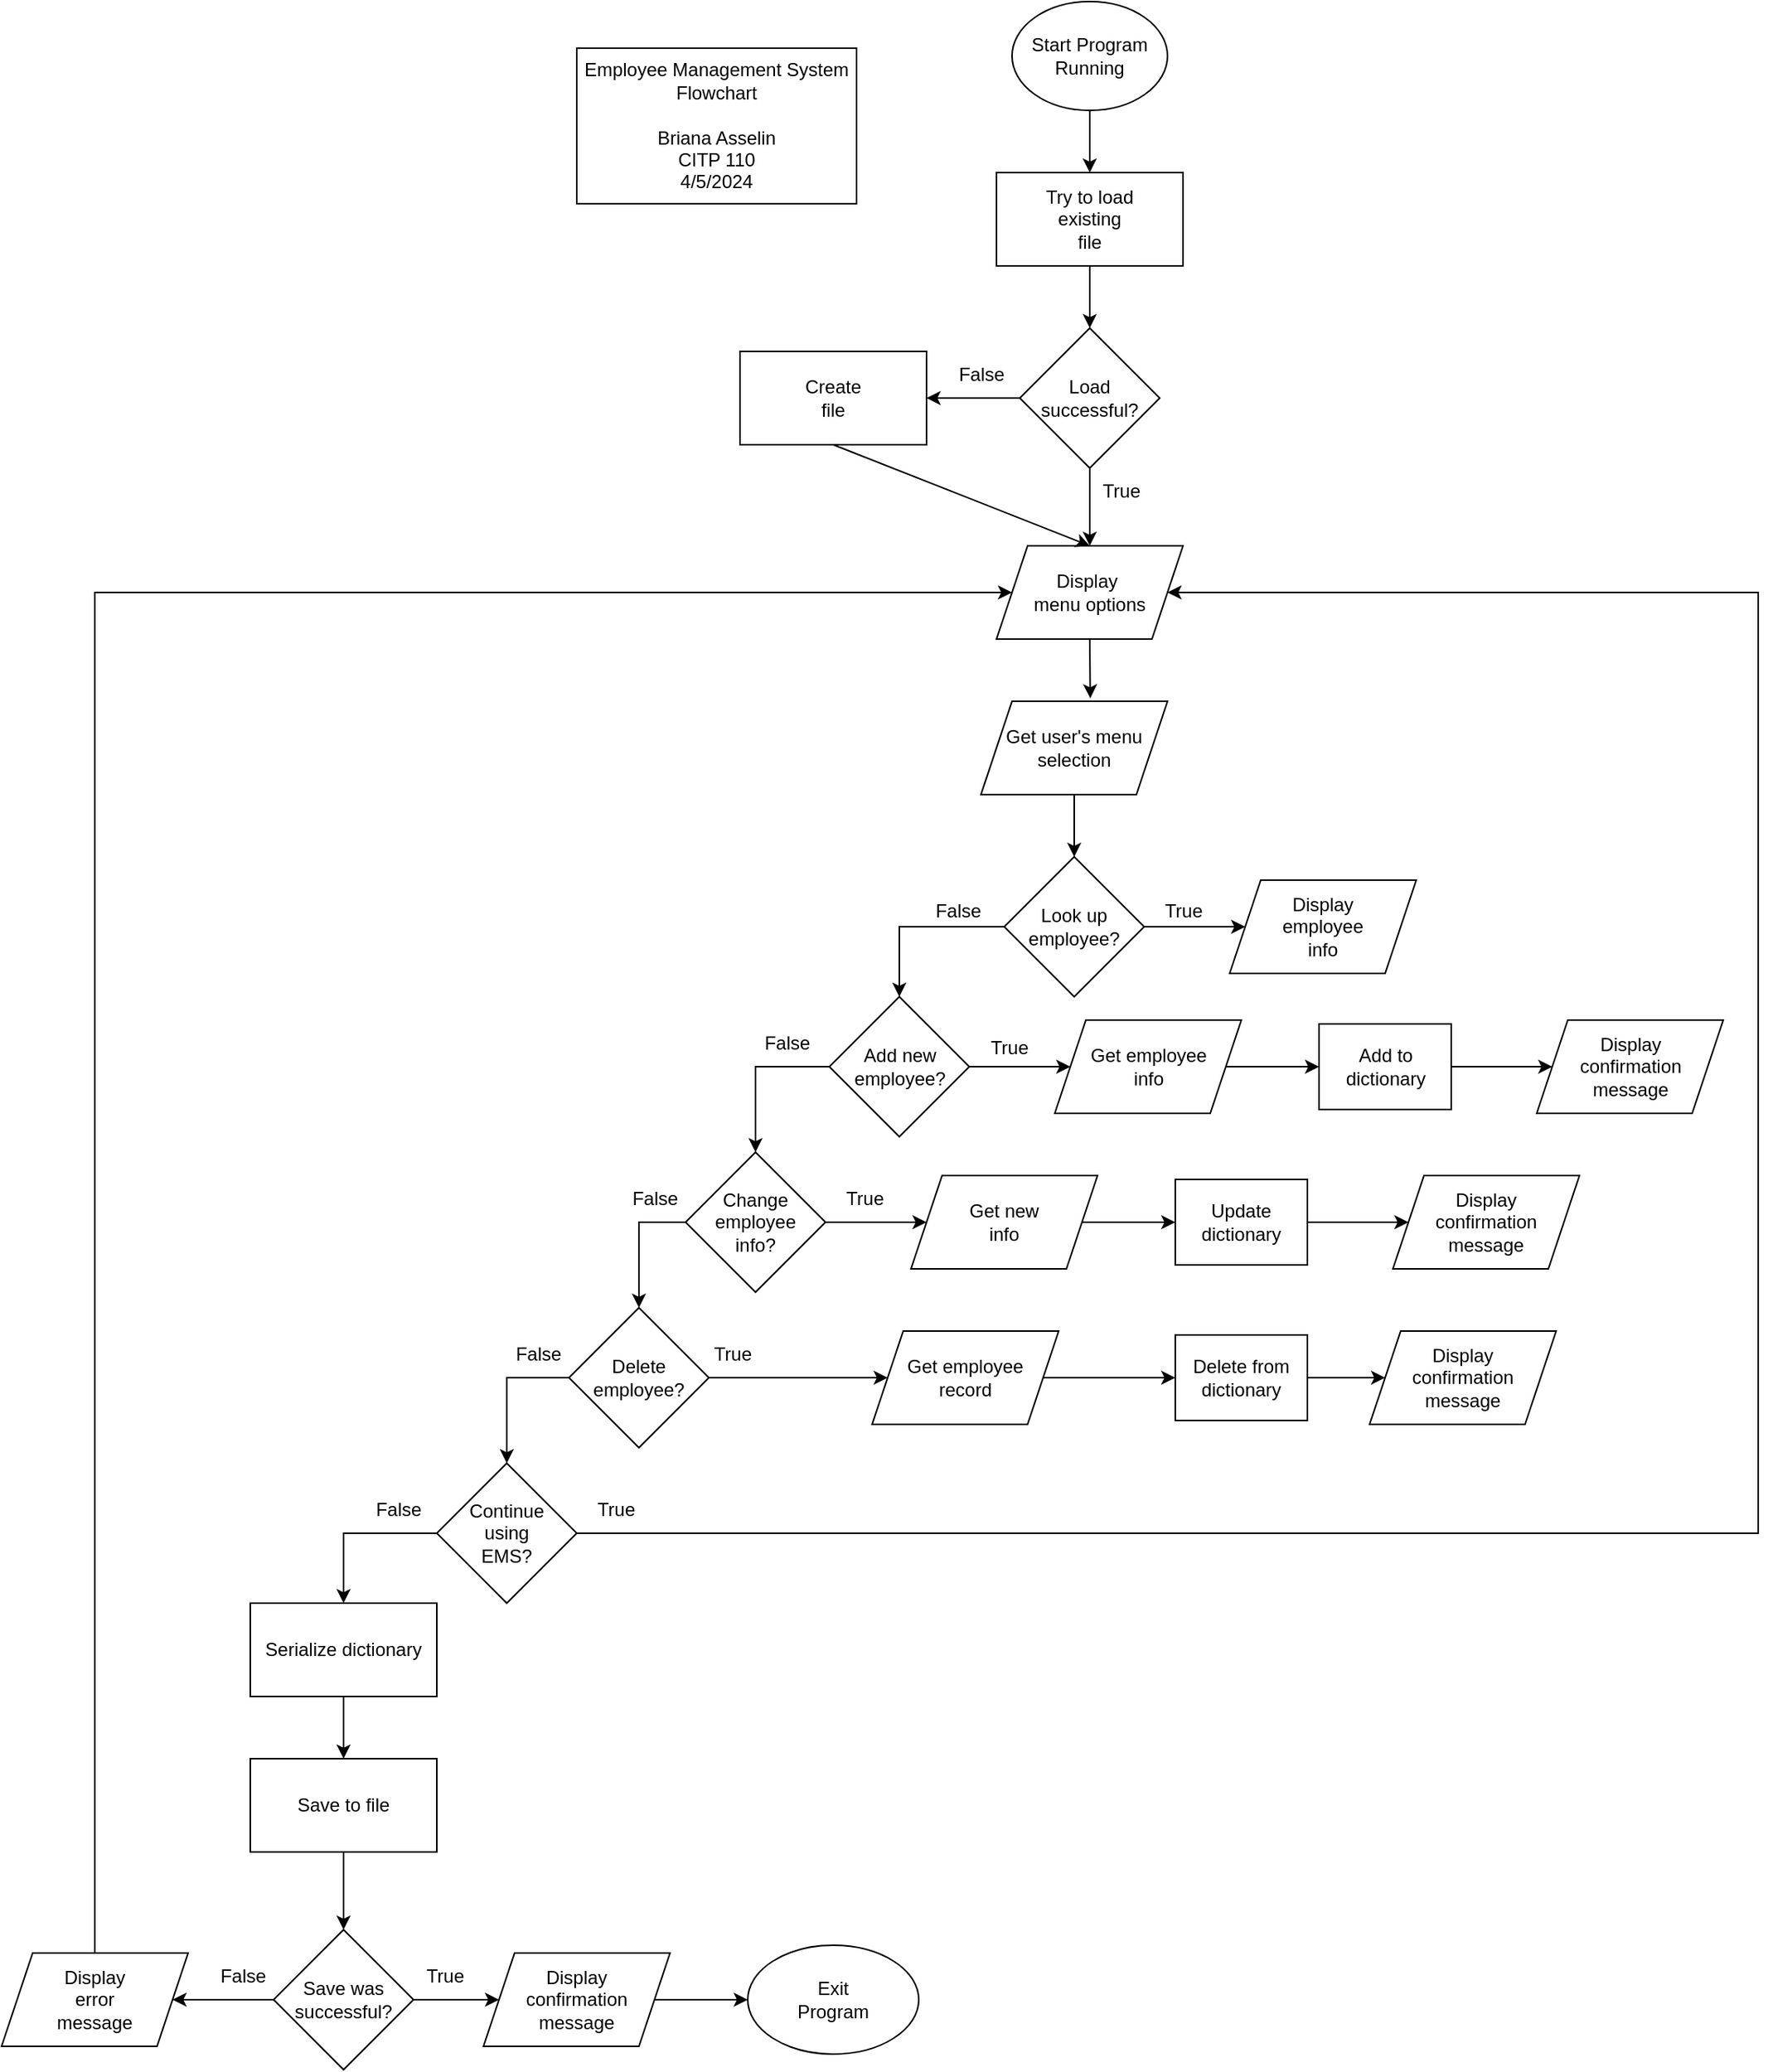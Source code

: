 <mxfile version="24.2.2" type="github">
  <diagram id="C5RBs43oDa-KdzZeNtuy" name="Page-1">
    <mxGraphModel dx="1866" dy="1737" grid="1" gridSize="10" guides="1" tooltips="1" connect="1" arrows="1" fold="1" page="1" pageScale="1" pageWidth="827" pageHeight="1169" math="0" shadow="0">
      <root>
        <mxCell id="WIyWlLk6GJQsqaUBKTNV-0" />
        <mxCell id="WIyWlLk6GJQsqaUBKTNV-1" parent="WIyWlLk6GJQsqaUBKTNV-0" />
        <mxCell id="VcVRGUTHm5neMzCTnZ2S-0" value="Start Program Running" style="ellipse;whiteSpace=wrap;html=1;" parent="WIyWlLk6GJQsqaUBKTNV-1" vertex="1">
          <mxGeometry x="450" y="-210" width="100" height="70" as="geometry" />
        </mxCell>
        <mxCell id="VcVRGUTHm5neMzCTnZ2S-1" value="" style="endArrow=classic;html=1;rounded=0;exitX=0.5;exitY=1;exitDx=0;exitDy=0;entryX=0.5;entryY=0;entryDx=0;entryDy=0;" parent="WIyWlLk6GJQsqaUBKTNV-1" source="VcVRGUTHm5neMzCTnZ2S-0" target="OhCFsbNsM-3eeEw5x_li-18" edge="1">
          <mxGeometry width="50" height="50" relative="1" as="geometry">
            <mxPoint x="500" y="360" as="sourcePoint" />
            <mxPoint x="700" y="-30" as="targetPoint" />
          </mxGeometry>
        </mxCell>
        <mxCell id="VcVRGUTHm5neMzCTnZ2S-2" value="Exit&lt;div&gt;Program&lt;/div&gt;" style="ellipse;whiteSpace=wrap;html=1;" parent="WIyWlLk6GJQsqaUBKTNV-1" vertex="1">
          <mxGeometry x="280" y="1040" width="110" height="70" as="geometry" />
        </mxCell>
        <mxCell id="VcVRGUTHm5neMzCTnZ2S-3" value="Display&amp;nbsp;&lt;div&gt;menu options&lt;/div&gt;" style="shape=parallelogram;perimeter=parallelogramPerimeter;whiteSpace=wrap;html=1;fixedSize=1;" parent="WIyWlLk6GJQsqaUBKTNV-1" vertex="1">
          <mxGeometry x="440" y="140" width="120" height="60" as="geometry" />
        </mxCell>
        <mxCell id="VcVRGUTHm5neMzCTnZ2S-6" value="Get user&#39;s menu selection" style="shape=parallelogram;perimeter=parallelogramPerimeter;whiteSpace=wrap;html=1;fixedSize=1;" parent="WIyWlLk6GJQsqaUBKTNV-1" vertex="1">
          <mxGeometry x="430" y="240" width="120" height="60" as="geometry" />
        </mxCell>
        <mxCell id="VcVRGUTHm5neMzCTnZ2S-7" value="" style="endArrow=classic;html=1;rounded=0;entryX=0.586;entryY=-0.032;entryDx=0;entryDy=0;exitX=0.5;exitY=1;exitDx=0;exitDy=0;entryPerimeter=0;" parent="WIyWlLk6GJQsqaUBKTNV-1" source="VcVRGUTHm5neMzCTnZ2S-3" target="VcVRGUTHm5neMzCTnZ2S-6" edge="1">
          <mxGeometry width="50" height="50" relative="1" as="geometry">
            <mxPoint x="490" y="200" as="sourcePoint" />
            <mxPoint x="610" y="350" as="targetPoint" />
          </mxGeometry>
        </mxCell>
        <mxCell id="VcVRGUTHm5neMzCTnZ2S-8" value="" style="edgeStyle=orthogonalEdgeStyle;rounded=0;orthogonalLoop=1;jettySize=auto;html=1;entryX=0;entryY=0.5;entryDx=0;entryDy=0;" parent="WIyWlLk6GJQsqaUBKTNV-1" source="VcVRGUTHm5neMzCTnZ2S-10" target="VcVRGUTHm5neMzCTnZ2S-28" edge="1">
          <mxGeometry relative="1" as="geometry">
            <mxPoint x="590" y="385" as="targetPoint" />
          </mxGeometry>
        </mxCell>
        <mxCell id="VcVRGUTHm5neMzCTnZ2S-9" value="" style="edgeStyle=orthogonalEdgeStyle;rounded=0;orthogonalLoop=1;jettySize=auto;html=1;entryX=0.5;entryY=0;entryDx=0;entryDy=0;" parent="WIyWlLk6GJQsqaUBKTNV-1" source="VcVRGUTHm5neMzCTnZ2S-10" target="VcVRGUTHm5neMzCTnZ2S-35" edge="1">
          <mxGeometry relative="1" as="geometry">
            <mxPoint x="380" y="385" as="targetPoint" />
          </mxGeometry>
        </mxCell>
        <mxCell id="VcVRGUTHm5neMzCTnZ2S-10" value="Look up employee?" style="rhombus;whiteSpace=wrap;html=1;" parent="WIyWlLk6GJQsqaUBKTNV-1" vertex="1">
          <mxGeometry x="445" y="340" width="90" height="90" as="geometry" />
        </mxCell>
        <mxCell id="VcVRGUTHm5neMzCTnZ2S-11" value="True" style="text;html=1;align=center;verticalAlign=middle;resizable=0;points=[];autosize=1;strokeColor=none;fillColor=none;" parent="WIyWlLk6GJQsqaUBKTNV-1" vertex="1">
          <mxGeometry x="535" y="360" width="50" height="30" as="geometry" />
        </mxCell>
        <mxCell id="VcVRGUTHm5neMzCTnZ2S-12" value="False" style="text;html=1;align=center;verticalAlign=middle;resizable=0;points=[];autosize=1;strokeColor=none;fillColor=none;" parent="WIyWlLk6GJQsqaUBKTNV-1" vertex="1">
          <mxGeometry x="390" y="360" width="50" height="30" as="geometry" />
        </mxCell>
        <mxCell id="VcVRGUTHm5neMzCTnZ2S-13" value="" style="endArrow=classic;html=1;rounded=0;exitX=0.5;exitY=1;exitDx=0;exitDy=0;entryX=0.5;entryY=0;entryDx=0;entryDy=0;" parent="WIyWlLk6GJQsqaUBKTNV-1" source="VcVRGUTHm5neMzCTnZ2S-6" target="VcVRGUTHm5neMzCTnZ2S-10" edge="1">
          <mxGeometry width="50" height="50" relative="1" as="geometry">
            <mxPoint x="500" y="570" as="sourcePoint" />
            <mxPoint x="550" y="520" as="targetPoint" />
          </mxGeometry>
        </mxCell>
        <mxCell id="VcVRGUTHm5neMzCTnZ2S-26" value="Employee Management System&lt;div&gt;Flowchart&lt;div&gt;&lt;br&gt;&lt;/div&gt;&lt;div&gt;Briana Asselin&lt;/div&gt;&lt;div&gt;CITP 110&lt;/div&gt;&lt;/div&gt;&lt;div&gt;4/5/2024&lt;/div&gt;" style="rounded=0;whiteSpace=wrap;html=1;" parent="WIyWlLk6GJQsqaUBKTNV-1" vertex="1">
          <mxGeometry x="170" y="-180" width="180" height="100" as="geometry" />
        </mxCell>
        <mxCell id="VcVRGUTHm5neMzCTnZ2S-28" value="Display&lt;div&gt;employee&lt;/div&gt;&lt;div&gt;info&lt;/div&gt;" style="shape=parallelogram;perimeter=parallelogramPerimeter;whiteSpace=wrap;html=1;fixedSize=1;" parent="WIyWlLk6GJQsqaUBKTNV-1" vertex="1">
          <mxGeometry x="590" y="355" width="120" height="60" as="geometry" />
        </mxCell>
        <mxCell id="VcVRGUTHm5neMzCTnZ2S-33" value="" style="edgeStyle=orthogonalEdgeStyle;rounded=0;orthogonalLoop=1;jettySize=auto;html=1;entryX=0;entryY=0.5;entryDx=0;entryDy=0;" parent="WIyWlLk6GJQsqaUBKTNV-1" source="VcVRGUTHm5neMzCTnZ2S-35" target="VcVRGUTHm5neMzCTnZ2S-40" edge="1">
          <mxGeometry relative="1" as="geometry">
            <mxPoint x="447.5" y="422.5" as="targetPoint" />
          </mxGeometry>
        </mxCell>
        <mxCell id="VcVRGUTHm5neMzCTnZ2S-34" value="" style="edgeStyle=orthogonalEdgeStyle;rounded=0;orthogonalLoop=1;jettySize=auto;html=1;entryX=0.5;entryY=0;entryDx=0;entryDy=0;" parent="WIyWlLk6GJQsqaUBKTNV-1" source="VcVRGUTHm5neMzCTnZ2S-35" target="VcVRGUTHm5neMzCTnZ2S-46" edge="1">
          <mxGeometry relative="1" as="geometry">
            <mxPoint x="280" y="570" as="targetPoint" />
          </mxGeometry>
        </mxCell>
        <mxCell id="VcVRGUTHm5neMzCTnZ2S-35" value="Add&amp;nbsp;&lt;span style=&quot;background-color: initial;&quot;&gt;new&lt;/span&gt;&lt;div&gt;employee?&lt;/div&gt;" style="rhombus;whiteSpace=wrap;html=1;" parent="WIyWlLk6GJQsqaUBKTNV-1" vertex="1">
          <mxGeometry x="332.5" y="430" width="90" height="90" as="geometry" />
        </mxCell>
        <mxCell id="VcVRGUTHm5neMzCTnZ2S-36" value="True" style="text;html=1;align=center;verticalAlign=middle;resizable=0;points=[];autosize=1;strokeColor=none;fillColor=none;" parent="WIyWlLk6GJQsqaUBKTNV-1" vertex="1">
          <mxGeometry x="422.5" y="447.5" width="50" height="30" as="geometry" />
        </mxCell>
        <mxCell id="VcVRGUTHm5neMzCTnZ2S-37" value="False" style="text;html=1;align=center;verticalAlign=middle;resizable=0;points=[];autosize=1;strokeColor=none;fillColor=none;" parent="WIyWlLk6GJQsqaUBKTNV-1" vertex="1">
          <mxGeometry x="280" y="445" width="50" height="30" as="geometry" />
        </mxCell>
        <mxCell id="VcVRGUTHm5neMzCTnZ2S-38" value="Display&lt;div&gt;confirmation&lt;/div&gt;&lt;div&gt;message&lt;/div&gt;" style="shape=parallelogram;perimeter=parallelogramPerimeter;whiteSpace=wrap;html=1;fixedSize=1;" parent="WIyWlLk6GJQsqaUBKTNV-1" vertex="1">
          <mxGeometry x="787.5" y="445" width="120" height="60" as="geometry" />
        </mxCell>
        <mxCell id="VcVRGUTHm5neMzCTnZ2S-39" value="Add to&lt;div&gt;dictionary&lt;/div&gt;" style="rounded=0;whiteSpace=wrap;html=1;" parent="WIyWlLk6GJQsqaUBKTNV-1" vertex="1">
          <mxGeometry x="647.5" y="447.5" width="85" height="55" as="geometry" />
        </mxCell>
        <mxCell id="VcVRGUTHm5neMzCTnZ2S-40" value="Get employee&lt;div&gt;info&lt;/div&gt;" style="shape=parallelogram;perimeter=parallelogramPerimeter;whiteSpace=wrap;html=1;fixedSize=1;" parent="WIyWlLk6GJQsqaUBKTNV-1" vertex="1">
          <mxGeometry x="477.5" y="445" width="120" height="60" as="geometry" />
        </mxCell>
        <mxCell id="VcVRGUTHm5neMzCTnZ2S-42" value="" style="endArrow=classic;html=1;rounded=0;exitX=1;exitY=0.5;exitDx=0;exitDy=0;entryX=0;entryY=0.5;entryDx=0;entryDy=0;" parent="WIyWlLk6GJQsqaUBKTNV-1" source="VcVRGUTHm5neMzCTnZ2S-40" target="VcVRGUTHm5neMzCTnZ2S-39" edge="1">
          <mxGeometry width="50" height="50" relative="1" as="geometry">
            <mxPoint x="387.5" y="492.5" as="sourcePoint" />
            <mxPoint x="617.5" y="552.5" as="targetPoint" />
          </mxGeometry>
        </mxCell>
        <mxCell id="VcVRGUTHm5neMzCTnZ2S-43" value="" style="endArrow=classic;html=1;rounded=0;exitX=1;exitY=0.5;exitDx=0;exitDy=0;entryX=0;entryY=0.5;entryDx=0;entryDy=0;" parent="WIyWlLk6GJQsqaUBKTNV-1" source="VcVRGUTHm5neMzCTnZ2S-39" target="VcVRGUTHm5neMzCTnZ2S-38" edge="1">
          <mxGeometry width="50" height="50" relative="1" as="geometry">
            <mxPoint x="597.5" y="485.5" as="sourcePoint" />
            <mxPoint x="657.5" y="485.5" as="targetPoint" />
          </mxGeometry>
        </mxCell>
        <mxCell id="VcVRGUTHm5neMzCTnZ2S-44" value="" style="edgeStyle=orthogonalEdgeStyle;rounded=0;orthogonalLoop=1;jettySize=auto;html=1;entryX=0;entryY=0.5;entryDx=0;entryDy=0;" parent="WIyWlLk6GJQsqaUBKTNV-1" source="VcVRGUTHm5neMzCTnZ2S-46" target="VcVRGUTHm5neMzCTnZ2S-51" edge="1">
          <mxGeometry relative="1" as="geometry">
            <mxPoint x="355" y="522.5" as="targetPoint" />
          </mxGeometry>
        </mxCell>
        <mxCell id="VcVRGUTHm5neMzCTnZ2S-45" value="" style="edgeStyle=orthogonalEdgeStyle;rounded=0;orthogonalLoop=1;jettySize=auto;html=1;entryX=0.5;entryY=0;entryDx=0;entryDy=0;exitX=1.094;exitY=1.082;exitDx=0;exitDy=0;exitPerimeter=0;" parent="WIyWlLk6GJQsqaUBKTNV-1" source="VcVRGUTHm5neMzCTnZ2S-48" target="VcVRGUTHm5neMzCTnZ2S-56" edge="1">
          <mxGeometry relative="1" as="geometry">
            <mxPoint x="188" y="670" as="targetPoint" />
            <Array as="points">
              <mxPoint x="245" y="575" />
              <mxPoint x="210" y="575" />
            </Array>
          </mxGeometry>
        </mxCell>
        <mxCell id="VcVRGUTHm5neMzCTnZ2S-46" value="Change&lt;div&gt;employee&lt;/div&gt;&lt;div&gt;info?&lt;/div&gt;" style="rhombus;whiteSpace=wrap;html=1;" parent="WIyWlLk6GJQsqaUBKTNV-1" vertex="1">
          <mxGeometry x="240" y="530" width="90" height="90" as="geometry" />
        </mxCell>
        <mxCell id="VcVRGUTHm5neMzCTnZ2S-47" value="True" style="text;html=1;align=center;verticalAlign=middle;resizable=0;points=[];autosize=1;strokeColor=none;fillColor=none;" parent="WIyWlLk6GJQsqaUBKTNV-1" vertex="1">
          <mxGeometry x="330" y="545" width="50" height="30" as="geometry" />
        </mxCell>
        <mxCell id="VcVRGUTHm5neMzCTnZ2S-48" value="False" style="text;html=1;align=center;verticalAlign=middle;resizable=0;points=[];autosize=1;strokeColor=none;fillColor=none;" parent="WIyWlLk6GJQsqaUBKTNV-1" vertex="1">
          <mxGeometry x="195" y="545" width="50" height="30" as="geometry" />
        </mxCell>
        <mxCell id="VcVRGUTHm5neMzCTnZ2S-49" value="Display&lt;div&gt;confirmation&lt;/div&gt;&lt;div&gt;message&lt;/div&gt;" style="shape=parallelogram;perimeter=parallelogramPerimeter;whiteSpace=wrap;html=1;fixedSize=1;" parent="WIyWlLk6GJQsqaUBKTNV-1" vertex="1">
          <mxGeometry x="695" y="545" width="120" height="60" as="geometry" />
        </mxCell>
        <mxCell id="VcVRGUTHm5neMzCTnZ2S-50" value="&lt;div&gt;Update&lt;/div&gt;&lt;div&gt;dictionary&lt;/div&gt;" style="rounded=0;whiteSpace=wrap;html=1;" parent="WIyWlLk6GJQsqaUBKTNV-1" vertex="1">
          <mxGeometry x="555" y="547.5" width="85" height="55" as="geometry" />
        </mxCell>
        <mxCell id="VcVRGUTHm5neMzCTnZ2S-51" value="Get new&lt;div&gt;info&lt;/div&gt;" style="shape=parallelogram;perimeter=parallelogramPerimeter;whiteSpace=wrap;html=1;fixedSize=1;" parent="WIyWlLk6GJQsqaUBKTNV-1" vertex="1">
          <mxGeometry x="385" y="545" width="120" height="60" as="geometry" />
        </mxCell>
        <mxCell id="VcVRGUTHm5neMzCTnZ2S-52" value="" style="endArrow=classic;html=1;rounded=0;exitX=1;exitY=0.5;exitDx=0;exitDy=0;entryX=0;entryY=0.5;entryDx=0;entryDy=0;" parent="WIyWlLk6GJQsqaUBKTNV-1" source="VcVRGUTHm5neMzCTnZ2S-51" target="VcVRGUTHm5neMzCTnZ2S-50" edge="1">
          <mxGeometry width="50" height="50" relative="1" as="geometry">
            <mxPoint x="295" y="592.5" as="sourcePoint" />
            <mxPoint x="525" y="652.5" as="targetPoint" />
          </mxGeometry>
        </mxCell>
        <mxCell id="VcVRGUTHm5neMzCTnZ2S-53" value="" style="endArrow=classic;html=1;rounded=0;exitX=1;exitY=0.5;exitDx=0;exitDy=0;entryX=0;entryY=0.5;entryDx=0;entryDy=0;" parent="WIyWlLk6GJQsqaUBKTNV-1" source="VcVRGUTHm5neMzCTnZ2S-50" target="VcVRGUTHm5neMzCTnZ2S-49" edge="1">
          <mxGeometry width="50" height="50" relative="1" as="geometry">
            <mxPoint x="505" y="585.5" as="sourcePoint" />
            <mxPoint x="565" y="585.5" as="targetPoint" />
          </mxGeometry>
        </mxCell>
        <mxCell id="VcVRGUTHm5neMzCTnZ2S-54" value="" style="edgeStyle=orthogonalEdgeStyle;rounded=0;orthogonalLoop=1;jettySize=auto;html=1;entryX=0;entryY=0.5;entryDx=0;entryDy=0;" parent="WIyWlLk6GJQsqaUBKTNV-1" source="VcVRGUTHm5neMzCTnZ2S-56" target="VcVRGUTHm5neMzCTnZ2S-61" edge="1">
          <mxGeometry relative="1" as="geometry">
            <mxPoint x="325" y="675" as="targetPoint" />
          </mxGeometry>
        </mxCell>
        <mxCell id="VcVRGUTHm5neMzCTnZ2S-56" value="Delete&lt;div&gt;employee?&lt;/div&gt;" style="rhombus;whiteSpace=wrap;html=1;" parent="WIyWlLk6GJQsqaUBKTNV-1" vertex="1">
          <mxGeometry x="165" y="630" width="90" height="90" as="geometry" />
        </mxCell>
        <mxCell id="VcVRGUTHm5neMzCTnZ2S-57" value="True" style="text;html=1;align=center;verticalAlign=middle;resizable=0;points=[];autosize=1;strokeColor=none;fillColor=none;" parent="WIyWlLk6GJQsqaUBKTNV-1" vertex="1">
          <mxGeometry x="245" y="645" width="50" height="30" as="geometry" />
        </mxCell>
        <mxCell id="VcVRGUTHm5neMzCTnZ2S-58" value="False" style="text;html=1;align=center;verticalAlign=middle;resizable=0;points=[];autosize=1;strokeColor=none;fillColor=none;" parent="WIyWlLk6GJQsqaUBKTNV-1" vertex="1">
          <mxGeometry x="120" y="645" width="50" height="30" as="geometry" />
        </mxCell>
        <mxCell id="VcVRGUTHm5neMzCTnZ2S-59" value="Display&lt;div&gt;confirmation&lt;/div&gt;&lt;div&gt;message&lt;/div&gt;" style="shape=parallelogram;perimeter=parallelogramPerimeter;whiteSpace=wrap;html=1;fixedSize=1;" parent="WIyWlLk6GJQsqaUBKTNV-1" vertex="1">
          <mxGeometry x="680" y="645" width="120" height="60" as="geometry" />
        </mxCell>
        <mxCell id="VcVRGUTHm5neMzCTnZ2S-60" value="Delete from&lt;div&gt;dictionary&lt;/div&gt;" style="rounded=0;whiteSpace=wrap;html=1;" parent="WIyWlLk6GJQsqaUBKTNV-1" vertex="1">
          <mxGeometry x="555" y="647.5" width="85" height="55" as="geometry" />
        </mxCell>
        <mxCell id="VcVRGUTHm5neMzCTnZ2S-61" value="Get employee&lt;div&gt;record&lt;/div&gt;" style="shape=parallelogram;perimeter=parallelogramPerimeter;whiteSpace=wrap;html=1;fixedSize=1;" parent="WIyWlLk6GJQsqaUBKTNV-1" vertex="1">
          <mxGeometry x="360" y="645" width="120" height="60" as="geometry" />
        </mxCell>
        <mxCell id="VcVRGUTHm5neMzCTnZ2S-62" value="" style="endArrow=classic;html=1;rounded=0;exitX=1;exitY=0.5;exitDx=0;exitDy=0;entryX=0;entryY=0.5;entryDx=0;entryDy=0;" parent="WIyWlLk6GJQsqaUBKTNV-1" source="VcVRGUTHm5neMzCTnZ2S-61" target="VcVRGUTHm5neMzCTnZ2S-60" edge="1">
          <mxGeometry width="50" height="50" relative="1" as="geometry">
            <mxPoint x="425" y="675" as="sourcePoint" />
            <mxPoint x="455" y="752.5" as="targetPoint" />
          </mxGeometry>
        </mxCell>
        <mxCell id="VcVRGUTHm5neMzCTnZ2S-63" value="" style="endArrow=classic;html=1;rounded=0;exitX=1;exitY=0.5;exitDx=0;exitDy=0;entryX=0;entryY=0.5;entryDx=0;entryDy=0;" parent="WIyWlLk6GJQsqaUBKTNV-1" source="VcVRGUTHm5neMzCTnZ2S-60" target="VcVRGUTHm5neMzCTnZ2S-59" edge="1">
          <mxGeometry width="50" height="50" relative="1" as="geometry">
            <mxPoint x="435" y="685.5" as="sourcePoint" />
            <mxPoint x="635" y="675" as="targetPoint" />
          </mxGeometry>
        </mxCell>
        <mxCell id="VcVRGUTHm5neMzCTnZ2S-64" value="" style="edgeStyle=orthogonalEdgeStyle;rounded=0;orthogonalLoop=1;jettySize=auto;html=1;entryX=1;entryY=0.5;entryDx=0;entryDy=0;exitX=1;exitY=0.5;exitDx=0;exitDy=0;" parent="WIyWlLk6GJQsqaUBKTNV-1" source="VcVRGUTHm5neMzCTnZ2S-66" target="VcVRGUTHm5neMzCTnZ2S-3" edge="1">
          <mxGeometry relative="1" as="geometry">
            <mxPoint x="950" y="280" as="targetPoint" />
            <Array as="points">
              <mxPoint x="930" y="775" />
              <mxPoint x="930" y="170" />
            </Array>
          </mxGeometry>
        </mxCell>
        <mxCell id="VcVRGUTHm5neMzCTnZ2S-66" value="Continue&lt;div&gt;using&lt;/div&gt;&lt;div&gt;EMS?&lt;/div&gt;" style="rhombus;whiteSpace=wrap;html=1;" parent="WIyWlLk6GJQsqaUBKTNV-1" vertex="1">
          <mxGeometry x="80" y="730" width="90" height="90" as="geometry" />
        </mxCell>
        <mxCell id="VcVRGUTHm5neMzCTnZ2S-67" value="True" style="text;html=1;align=center;verticalAlign=middle;resizable=0;points=[];autosize=1;strokeColor=none;fillColor=none;" parent="WIyWlLk6GJQsqaUBKTNV-1" vertex="1">
          <mxGeometry x="170" y="745" width="50" height="30" as="geometry" />
        </mxCell>
        <mxCell id="VcVRGUTHm5neMzCTnZ2S-68" value="False" style="text;html=1;align=center;verticalAlign=middle;resizable=0;points=[];autosize=1;strokeColor=none;fillColor=none;" parent="WIyWlLk6GJQsqaUBKTNV-1" vertex="1">
          <mxGeometry x="30" y="745" width="50" height="30" as="geometry" />
        </mxCell>
        <mxCell id="VcVRGUTHm5neMzCTnZ2S-69" value="" style="edgeStyle=orthogonalEdgeStyle;rounded=0;orthogonalLoop=1;jettySize=auto;html=1;entryX=0.5;entryY=0;entryDx=0;entryDy=0;exitX=0;exitY=0.5;exitDx=0;exitDy=0;" parent="WIyWlLk6GJQsqaUBKTNV-1" source="VcVRGUTHm5neMzCTnZ2S-56" target="VcVRGUTHm5neMzCTnZ2S-66" edge="1">
          <mxGeometry relative="1" as="geometry">
            <mxPoint x="200" y="640" as="targetPoint" />
            <mxPoint x="250" y="585" as="sourcePoint" />
            <Array as="points">
              <mxPoint x="125" y="675" />
            </Array>
          </mxGeometry>
        </mxCell>
        <mxCell id="OhCFsbNsM-3eeEw5x_li-0" value="Serialize dictionary" style="rounded=0;whiteSpace=wrap;html=1;" vertex="1" parent="WIyWlLk6GJQsqaUBKTNV-1">
          <mxGeometry x="-40" y="820" width="120" height="60" as="geometry" />
        </mxCell>
        <mxCell id="OhCFsbNsM-3eeEw5x_li-1" value="" style="edgeStyle=orthogonalEdgeStyle;rounded=0;orthogonalLoop=1;jettySize=auto;html=1;exitX=0;exitY=0.5;exitDx=0;exitDy=0;entryX=0.5;entryY=0;entryDx=0;entryDy=0;" edge="1" parent="WIyWlLk6GJQsqaUBKTNV-1" source="VcVRGUTHm5neMzCTnZ2S-66" target="OhCFsbNsM-3eeEw5x_li-0">
          <mxGeometry relative="1" as="geometry">
            <mxPoint x="-50" y="830" as="targetPoint" />
            <mxPoint x="50" y="775" as="sourcePoint" />
            <Array as="points">
              <mxPoint x="20" y="775" />
            </Array>
          </mxGeometry>
        </mxCell>
        <mxCell id="OhCFsbNsM-3eeEw5x_li-2" value="Save to file" style="rounded=0;whiteSpace=wrap;html=1;" vertex="1" parent="WIyWlLk6GJQsqaUBKTNV-1">
          <mxGeometry x="-40" y="920" width="120" height="60" as="geometry" />
        </mxCell>
        <mxCell id="OhCFsbNsM-3eeEw5x_li-3" value="" style="edgeStyle=orthogonalEdgeStyle;rounded=0;orthogonalLoop=1;jettySize=auto;html=1;exitX=0.5;exitY=1;exitDx=0;exitDy=0;entryX=0.5;entryY=0;entryDx=0;entryDy=0;" edge="1" parent="WIyWlLk6GJQsqaUBKTNV-1" target="OhCFsbNsM-3eeEw5x_li-2" source="OhCFsbNsM-3eeEw5x_li-0">
          <mxGeometry relative="1" as="geometry">
            <mxPoint x="-50" y="955" as="targetPoint" />
            <mxPoint x="80" y="900" as="sourcePoint" />
            <Array as="points" />
          </mxGeometry>
        </mxCell>
        <mxCell id="OhCFsbNsM-3eeEw5x_li-6" value="" style="edgeStyle=orthogonalEdgeStyle;rounded=0;orthogonalLoop=1;jettySize=auto;html=1;exitX=0.5;exitY=1;exitDx=0;exitDy=0;entryX=0.5;entryY=0;entryDx=0;entryDy=0;" edge="1" parent="WIyWlLk6GJQsqaUBKTNV-1" source="OhCFsbNsM-3eeEw5x_li-2" target="OhCFsbNsM-3eeEw5x_li-7">
          <mxGeometry relative="1" as="geometry">
            <mxPoint x="20" y="1030" as="targetPoint" />
            <mxPoint x="10" y="990" as="sourcePoint" />
            <Array as="points" />
          </mxGeometry>
        </mxCell>
        <mxCell id="OhCFsbNsM-3eeEw5x_li-7" value="Save was&lt;div&gt;successful?&lt;/div&gt;" style="rhombus;whiteSpace=wrap;html=1;" vertex="1" parent="WIyWlLk6GJQsqaUBKTNV-1">
          <mxGeometry x="-25" y="1030" width="90" height="90" as="geometry" />
        </mxCell>
        <mxCell id="OhCFsbNsM-3eeEw5x_li-9" value="Display&lt;div&gt;confirmation&lt;/div&gt;&lt;div&gt;message&lt;/div&gt;" style="shape=parallelogram;perimeter=parallelogramPerimeter;whiteSpace=wrap;html=1;fixedSize=1;" vertex="1" parent="WIyWlLk6GJQsqaUBKTNV-1">
          <mxGeometry x="110" y="1045" width="120" height="60" as="geometry" />
        </mxCell>
        <mxCell id="OhCFsbNsM-3eeEw5x_li-10" value="" style="edgeStyle=orthogonalEdgeStyle;rounded=0;orthogonalLoop=1;jettySize=auto;html=1;exitX=1;exitY=0.5;exitDx=0;exitDy=0;entryX=0;entryY=0.5;entryDx=0;entryDy=0;" edge="1" parent="WIyWlLk6GJQsqaUBKTNV-1" source="OhCFsbNsM-3eeEw5x_li-7" target="OhCFsbNsM-3eeEw5x_li-9">
          <mxGeometry relative="1" as="geometry">
            <mxPoint x="30" y="1040" as="targetPoint" />
            <mxPoint x="30" y="990" as="sourcePoint" />
            <Array as="points" />
          </mxGeometry>
        </mxCell>
        <mxCell id="OhCFsbNsM-3eeEw5x_li-11" value="" style="edgeStyle=orthogonalEdgeStyle;rounded=0;orthogonalLoop=1;jettySize=auto;html=1;exitX=1;exitY=0.5;exitDx=0;exitDy=0;entryX=0;entryY=0.5;entryDx=0;entryDy=0;" edge="1" parent="WIyWlLk6GJQsqaUBKTNV-1" source="OhCFsbNsM-3eeEw5x_li-9" target="VcVRGUTHm5neMzCTnZ2S-2">
          <mxGeometry relative="1" as="geometry">
            <mxPoint x="130" y="1085" as="targetPoint" />
            <mxPoint x="75" y="1085" as="sourcePoint" />
            <Array as="points" />
          </mxGeometry>
        </mxCell>
        <mxCell id="OhCFsbNsM-3eeEw5x_li-12" value="Display&lt;div&gt;error&lt;/div&gt;&lt;div&gt;message&lt;/div&gt;" style="shape=parallelogram;perimeter=parallelogramPerimeter;whiteSpace=wrap;html=1;fixedSize=1;" vertex="1" parent="WIyWlLk6GJQsqaUBKTNV-1">
          <mxGeometry x="-200" y="1045" width="120" height="60" as="geometry" />
        </mxCell>
        <mxCell id="OhCFsbNsM-3eeEw5x_li-14" value="" style="edgeStyle=orthogonalEdgeStyle;rounded=0;orthogonalLoop=1;jettySize=auto;html=1;exitX=0;exitY=0.5;exitDx=0;exitDy=0;entryX=1;entryY=0.5;entryDx=0;entryDy=0;" edge="1" parent="WIyWlLk6GJQsqaUBKTNV-1" source="OhCFsbNsM-3eeEw5x_li-7" target="OhCFsbNsM-3eeEw5x_li-12">
          <mxGeometry relative="1" as="geometry">
            <mxPoint x="30" y="1040" as="targetPoint" />
            <mxPoint x="30" y="990" as="sourcePoint" />
            <Array as="points" />
          </mxGeometry>
        </mxCell>
        <mxCell id="OhCFsbNsM-3eeEw5x_li-15" value="" style="endArrow=classic;html=1;rounded=0;exitX=0.5;exitY=0;exitDx=0;exitDy=0;entryX=0;entryY=0.5;entryDx=0;entryDy=0;" edge="1" parent="WIyWlLk6GJQsqaUBKTNV-1" source="OhCFsbNsM-3eeEw5x_li-12" target="VcVRGUTHm5neMzCTnZ2S-3">
          <mxGeometry width="50" height="50" relative="1" as="geometry">
            <mxPoint x="150" y="1230" as="sourcePoint" />
            <mxPoint x="200" y="1180" as="targetPoint" />
            <Array as="points">
              <mxPoint x="-140" y="170" />
            </Array>
          </mxGeometry>
        </mxCell>
        <mxCell id="OhCFsbNsM-3eeEw5x_li-16" value="True" style="text;html=1;align=center;verticalAlign=middle;resizable=0;points=[];autosize=1;strokeColor=none;fillColor=none;" vertex="1" parent="WIyWlLk6GJQsqaUBKTNV-1">
          <mxGeometry x="60" y="1045" width="50" height="30" as="geometry" />
        </mxCell>
        <mxCell id="OhCFsbNsM-3eeEw5x_li-17" value="False" style="text;html=1;align=center;verticalAlign=middle;resizable=0;points=[];autosize=1;strokeColor=none;fillColor=none;" vertex="1" parent="WIyWlLk6GJQsqaUBKTNV-1">
          <mxGeometry x="-70" y="1045" width="50" height="30" as="geometry" />
        </mxCell>
        <mxCell id="OhCFsbNsM-3eeEw5x_li-18" value="Try to load&lt;div&gt;existing&lt;/div&gt;&lt;div&gt;file&lt;/div&gt;" style="rounded=0;whiteSpace=wrap;html=1;" vertex="1" parent="WIyWlLk6GJQsqaUBKTNV-1">
          <mxGeometry x="440" y="-100" width="120" height="60" as="geometry" />
        </mxCell>
        <mxCell id="OhCFsbNsM-3eeEw5x_li-19" value="Load&lt;div&gt;successful?&lt;/div&gt;" style="rhombus;whiteSpace=wrap;html=1;" vertex="1" parent="WIyWlLk6GJQsqaUBKTNV-1">
          <mxGeometry x="455" width="90" height="90" as="geometry" />
        </mxCell>
        <mxCell id="OhCFsbNsM-3eeEw5x_li-20" value="" style="endArrow=classic;html=1;rounded=0;exitX=0.5;exitY=1;exitDx=0;exitDy=0;" edge="1" parent="WIyWlLk6GJQsqaUBKTNV-1" source="OhCFsbNsM-3eeEw5x_li-18" target="OhCFsbNsM-3eeEw5x_li-19">
          <mxGeometry width="50" height="50" relative="1" as="geometry">
            <mxPoint x="515" y="-140" as="sourcePoint" />
            <mxPoint x="515" y="-100" as="targetPoint" />
          </mxGeometry>
        </mxCell>
        <mxCell id="OhCFsbNsM-3eeEw5x_li-21" value="Create&lt;div&gt;file&lt;/div&gt;" style="rounded=0;whiteSpace=wrap;html=1;" vertex="1" parent="WIyWlLk6GJQsqaUBKTNV-1">
          <mxGeometry x="275" y="15" width="120" height="60" as="geometry" />
        </mxCell>
        <mxCell id="OhCFsbNsM-3eeEw5x_li-22" value="" style="endArrow=classic;html=1;rounded=0;exitX=0.5;exitY=1;exitDx=0;exitDy=0;" edge="1" parent="WIyWlLk6GJQsqaUBKTNV-1" source="OhCFsbNsM-3eeEw5x_li-19" target="VcVRGUTHm5neMzCTnZ2S-3">
          <mxGeometry width="50" height="50" relative="1" as="geometry">
            <mxPoint x="490" y="170" as="sourcePoint" />
            <mxPoint x="540" y="120" as="targetPoint" />
          </mxGeometry>
        </mxCell>
        <mxCell id="OhCFsbNsM-3eeEw5x_li-23" value="" style="endArrow=classic;html=1;rounded=0;exitX=0;exitY=0.5;exitDx=0;exitDy=0;entryX=1;entryY=0.5;entryDx=0;entryDy=0;" edge="1" parent="WIyWlLk6GJQsqaUBKTNV-1" source="OhCFsbNsM-3eeEw5x_li-19" target="OhCFsbNsM-3eeEw5x_li-21">
          <mxGeometry width="50" height="50" relative="1" as="geometry">
            <mxPoint x="510" y="100" as="sourcePoint" />
            <mxPoint x="510" y="230" as="targetPoint" />
          </mxGeometry>
        </mxCell>
        <mxCell id="OhCFsbNsM-3eeEw5x_li-24" value="" style="endArrow=classic;html=1;rounded=0;exitX=0.5;exitY=1;exitDx=0;exitDy=0;entryX=0.5;entryY=0;entryDx=0;entryDy=0;" edge="1" parent="WIyWlLk6GJQsqaUBKTNV-1" source="OhCFsbNsM-3eeEw5x_li-21" target="VcVRGUTHm5neMzCTnZ2S-3">
          <mxGeometry width="50" height="50" relative="1" as="geometry">
            <mxPoint x="520" y="30" as="sourcePoint" />
            <mxPoint x="520" y="160" as="targetPoint" />
          </mxGeometry>
        </mxCell>
        <mxCell id="OhCFsbNsM-3eeEw5x_li-25" value="True" style="text;html=1;align=center;verticalAlign=middle;resizable=0;points=[];autosize=1;strokeColor=none;fillColor=none;" vertex="1" parent="WIyWlLk6GJQsqaUBKTNV-1">
          <mxGeometry x="495" y="90" width="50" height="30" as="geometry" />
        </mxCell>
        <mxCell id="OhCFsbNsM-3eeEw5x_li-26" value="False" style="text;html=1;align=center;verticalAlign=middle;resizable=0;points=[];autosize=1;strokeColor=none;fillColor=none;" vertex="1" parent="WIyWlLk6GJQsqaUBKTNV-1">
          <mxGeometry x="405" y="15" width="50" height="30" as="geometry" />
        </mxCell>
      </root>
    </mxGraphModel>
  </diagram>
</mxfile>
